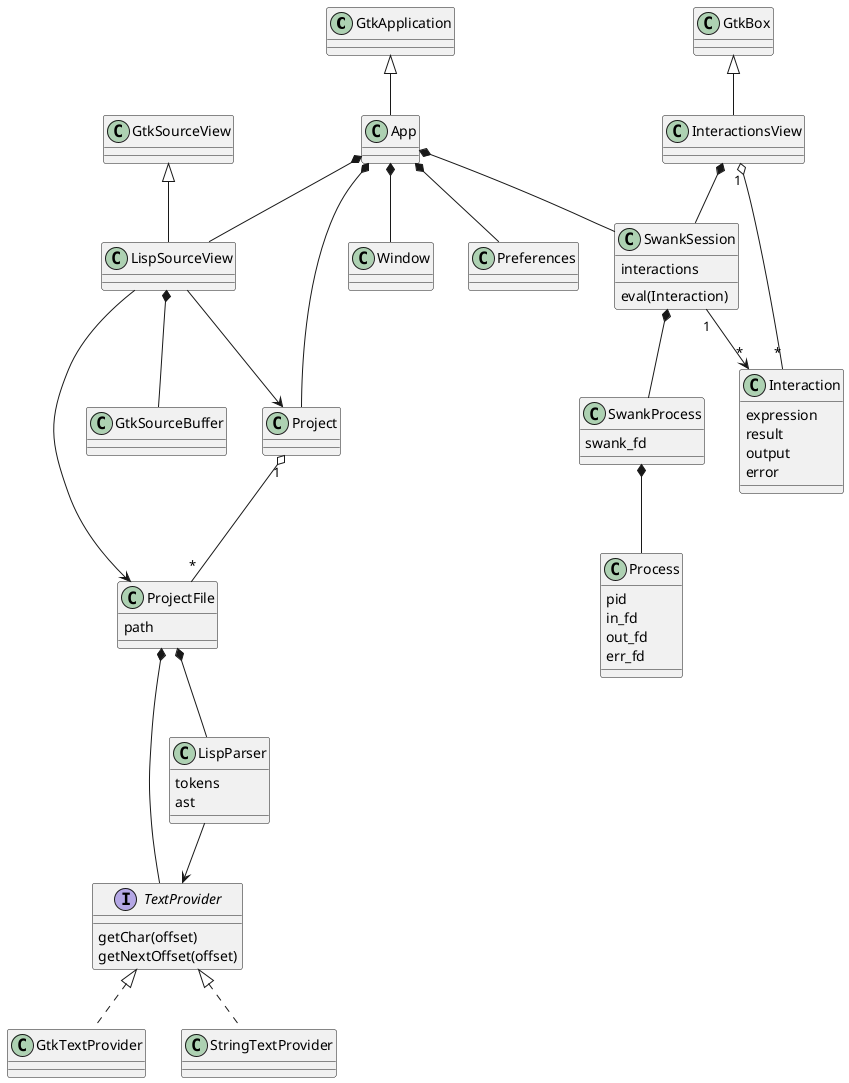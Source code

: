 @startuml

GtkApplication <|-- App
App *-- Project
App *-- SwankSession
App *-- Window
App *-- LispSourceView
App *-- Preferences

GtkSourceView <|-- LispSourceView
LispSourceView *-- GtkSourceBuffer
LispSourceView --> Project
LispSourceView --> ProjectFile

Project "1" o-- "*" ProjectFile

ProjectFile *-- LispParser
ProjectFile *-- TextProvider
ProjectFile : path

GtkBox <|-- InteractionsView
InteractionsView "1" o-- "*" Interaction
InteractionsView *-- SwankSession
Interaction : expression
Interaction : result
Interaction : output
Interaction : error
SwankSession : eval(Interaction)
SwankSession : interactions
SwankSession "1" --> "*" Interaction
SwankSession *-- SwankProcess
SwankProcess *-- Process
SwankProcess : swank_fd

Process : pid
Process : in_fd
Process : out_fd
Process : err_fd

LispParser : tokens
LispParser : ast
LispParser --> TextProvider
interface TextProvider
TextProvider <|.. GtkTextProvider
TextProvider <|.. StringTextProvider
TextProvider : getChar(offset)
TextProvider : getNextOffset(offset)

@enduml
